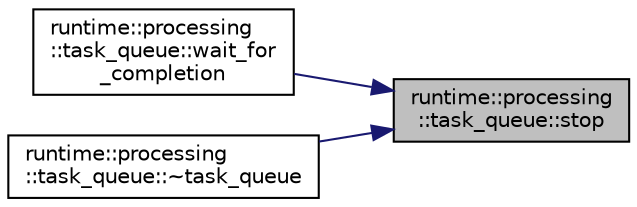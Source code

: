 digraph "runtime::processing::task_queue::stop"
{
 // LATEX_PDF_SIZE
  edge [fontname="Helvetica",fontsize="10",labelfontname="Helvetica",labelfontsize="10"];
  node [fontname="Helvetica",fontsize="10",shape=record];
  rankdir="RL";
  Node1 [label="runtime::processing\l::task_queue::stop",height=0.2,width=0.4,color="black", fillcolor="grey75", style="filled", fontcolor="black",tooltip=" "];
  Node1 -> Node2 [dir="back",color="midnightblue",fontsize="10",style="solid",fontname="Helvetica"];
  Node2 [label="runtime::processing\l::task_queue::wait_for\l_completion",height=0.2,width=0.4,color="black", fillcolor="white", style="filled",URL="$classruntime_1_1processing_1_1task__queue.html#a3bc77d3d586bc34c95a0f7329b0e8f78",tooltip=" "];
  Node1 -> Node3 [dir="back",color="midnightblue",fontsize="10",style="solid",fontname="Helvetica"];
  Node3 [label="runtime::processing\l::task_queue::~task_queue",height=0.2,width=0.4,color="black", fillcolor="white", style="filled",URL="$classruntime_1_1processing_1_1task__queue.html#a2884e19e474bd90e391f4d5660c7bc48",tooltip=" "];
}
